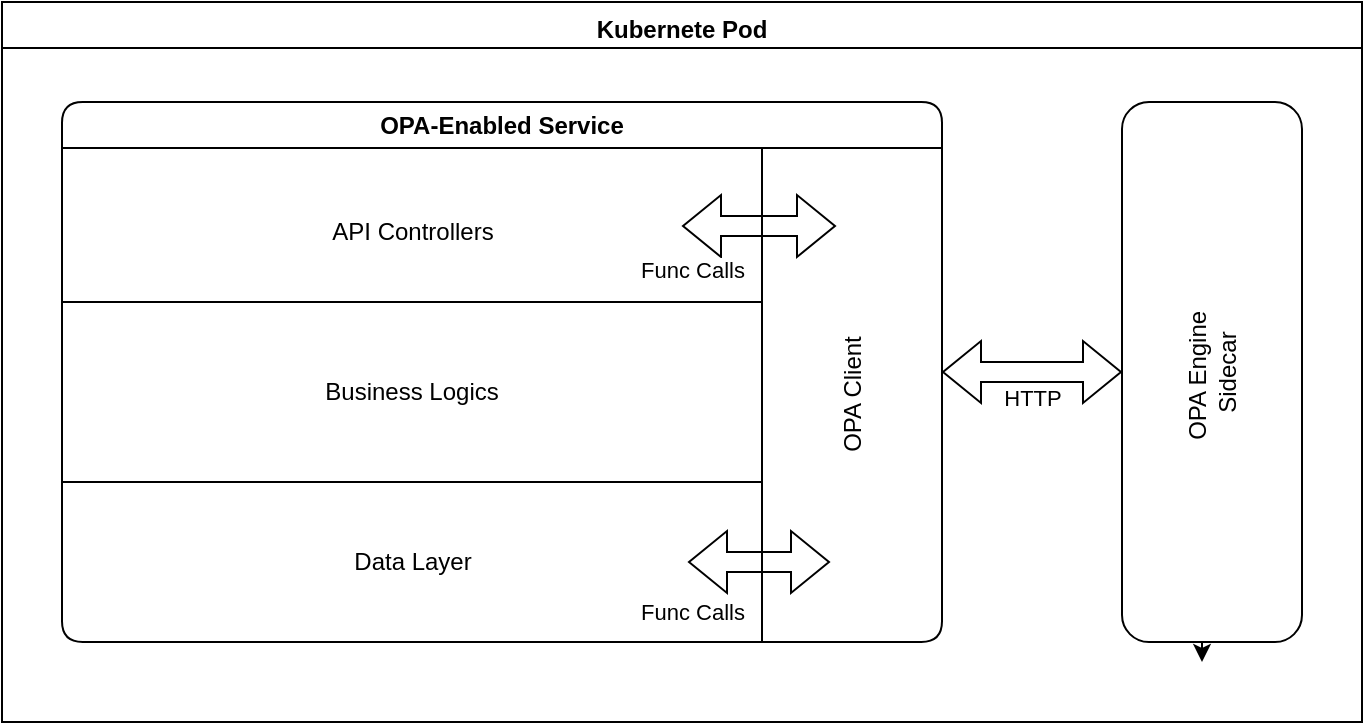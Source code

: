 <mxfile version="21.6.1" type="device">
  <diagram name="Page-1" id="zAiIJy6DH-fUx3w3yO9n">
    <mxGraphModel dx="1010" dy="688" grid="1" gridSize="10" guides="1" tooltips="1" connect="1" arrows="1" fold="1" page="1" pageScale="1" pageWidth="850" pageHeight="1100" math="0" shadow="0">
      <root>
        <mxCell id="0" />
        <mxCell id="1" parent="0" />
        <mxCell id="GyLaDvLLcupDkeqoo6Zc-13" value="Kubernete Pod" style="swimlane;whiteSpace=wrap;html=1;verticalAlign=top;" vertex="1" parent="1">
          <mxGeometry x="30" y="70" width="680" height="360" as="geometry" />
        </mxCell>
        <mxCell id="GyLaDvLLcupDkeqoo6Zc-14" value="" style="group" vertex="1" connectable="0" parent="GyLaDvLLcupDkeqoo6Zc-13">
          <mxGeometry x="30" y="50" width="440" height="270" as="geometry" />
        </mxCell>
        <mxCell id="GyLaDvLLcupDkeqoo6Zc-1" value="OPA-Enabled Service" style="swimlane;whiteSpace=wrap;html=1;swimlaneLine=1;glass=0;shadow=0;rounded=1;" vertex="1" parent="GyLaDvLLcupDkeqoo6Zc-14">
          <mxGeometry width="440" height="270" as="geometry" />
        </mxCell>
        <mxCell id="GyLaDvLLcupDkeqoo6Zc-2" value="API Controllers" style="verticalLabelPosition=middle;verticalAlign=middle;html=1;shape=mxgraph.basic.rect;fillColor2=none;strokeWidth=1;size=20;indent=5;top=0;bottom=0;labelPosition=center;align=center;fillColor=none;" vertex="1" parent="GyLaDvLLcupDkeqoo6Zc-1">
          <mxGeometry y="30" width="350" height="70" as="geometry" />
        </mxCell>
        <mxCell id="GyLaDvLLcupDkeqoo6Zc-4" value="Business Logics" style="rounded=0;whiteSpace=wrap;html=1;fillColor=none;" vertex="1" parent="GyLaDvLLcupDkeqoo6Zc-1">
          <mxGeometry y="100" width="350" height="90" as="geometry" />
        </mxCell>
        <mxCell id="GyLaDvLLcupDkeqoo6Zc-5" style="rounded=0;orthogonalLoop=1;jettySize=auto;html=1;shape=flexArrow;startArrow=block;labelPosition=center;verticalLabelPosition=bottom;align=center;verticalAlign=top;labelBorderColor=none;" edge="1" parent="GyLaDvLLcupDkeqoo6Zc-1">
          <mxGeometry relative="1" as="geometry">
            <mxPoint x="310" y="62" as="sourcePoint" />
            <mxPoint x="387" y="62" as="targetPoint" />
          </mxGeometry>
        </mxCell>
        <mxCell id="GyLaDvLLcupDkeqoo6Zc-6" value="Func Calls" style="edgeLabel;html=1;align=center;verticalAlign=top;resizable=0;points=[];labelPosition=center;verticalLabelPosition=bottom;" vertex="1" connectable="0" parent="GyLaDvLLcupDkeqoo6Zc-5">
          <mxGeometry x="-0.61" y="-5" relative="1" as="geometry">
            <mxPoint x="-10" y="4" as="offset" />
          </mxGeometry>
        </mxCell>
        <mxCell id="GyLaDvLLcupDkeqoo6Zc-7" value="OPA Client" style="verticalLabelPosition=middle;verticalAlign=middle;html=1;shape=mxgraph.basic.rect;fillColor2=none;strokeWidth=1;size=20;indent=5;top=0;bottom=0;right=0;labelPosition=center;align=center;horizontal=0;topRightStyle=rounded;bottomRightStyle=rounded;fillColor=none;" vertex="1" parent="GyLaDvLLcupDkeqoo6Zc-1">
          <mxGeometry x="350" y="23" width="90" height="247" as="geometry" />
        </mxCell>
        <mxCell id="GyLaDvLLcupDkeqoo6Zc-8" value="Data Layer" style="verticalLabelPosition=middle;verticalAlign=middle;html=1;shape=mxgraph.basic.rect;fillColor2=none;strokeWidth=1;size=20;indent=5;bottom=0;top=0;labelPosition=center;align=center;bottomLeftStyle=rounded;fillColor=none;left=0;" vertex="1" parent="GyLaDvLLcupDkeqoo6Zc-1">
          <mxGeometry y="190" width="350" height="80" as="geometry" />
        </mxCell>
        <mxCell id="GyLaDvLLcupDkeqoo6Zc-9" style="rounded=0;orthogonalLoop=1;jettySize=auto;html=1;shape=flexArrow;startArrow=block;" edge="1" parent="GyLaDvLLcupDkeqoo6Zc-14">
          <mxGeometry relative="1" as="geometry">
            <mxPoint x="313" y="230" as="sourcePoint" />
            <mxPoint x="384" y="230" as="targetPoint" />
          </mxGeometry>
        </mxCell>
        <mxCell id="GyLaDvLLcupDkeqoo6Zc-10" value="Func Calls" style="edgeLabel;html=1;align=center;verticalAlign=middle;resizable=0;points=[];" vertex="1" connectable="0" parent="GyLaDvLLcupDkeqoo6Zc-9">
          <mxGeometry x="-0.1" y="1" relative="1" as="geometry">
            <mxPoint x="-30" y="26" as="offset" />
          </mxGeometry>
        </mxCell>
        <mxCell id="GyLaDvLLcupDkeqoo6Zc-17" style="edgeStyle=orthogonalEdgeStyle;rounded=0;orthogonalLoop=1;jettySize=auto;html=1;exitX=0.5;exitY=1;exitDx=0;exitDy=0;" edge="1" parent="GyLaDvLLcupDkeqoo6Zc-13" source="GyLaDvLLcupDkeqoo6Zc-15">
          <mxGeometry relative="1" as="geometry">
            <mxPoint x="600" y="330" as="targetPoint" />
          </mxGeometry>
        </mxCell>
        <mxCell id="GyLaDvLLcupDkeqoo6Zc-15" value="OPA Engine&amp;nbsp;&lt;br&gt;Sidecar" style="rounded=1;whiteSpace=wrap;html=1;verticalAlign=middle;horizontal=0;" vertex="1" parent="GyLaDvLLcupDkeqoo6Zc-13">
          <mxGeometry x="560" y="50" width="90" height="270" as="geometry" />
        </mxCell>
        <mxCell id="GyLaDvLLcupDkeqoo6Zc-16" value="HTTP" style="shape=flexArrow;endArrow=classic;startArrow=classic;html=1;rounded=0;labelPosition=center;verticalLabelPosition=bottom;align=center;verticalAlign=top;" edge="1" parent="GyLaDvLLcupDkeqoo6Zc-13" target="GyLaDvLLcupDkeqoo6Zc-15">
          <mxGeometry width="100" height="100" relative="1" as="geometry">
            <mxPoint x="470" y="185" as="sourcePoint" />
            <mxPoint x="420" y="380" as="targetPoint" />
          </mxGeometry>
        </mxCell>
      </root>
    </mxGraphModel>
  </diagram>
</mxfile>
